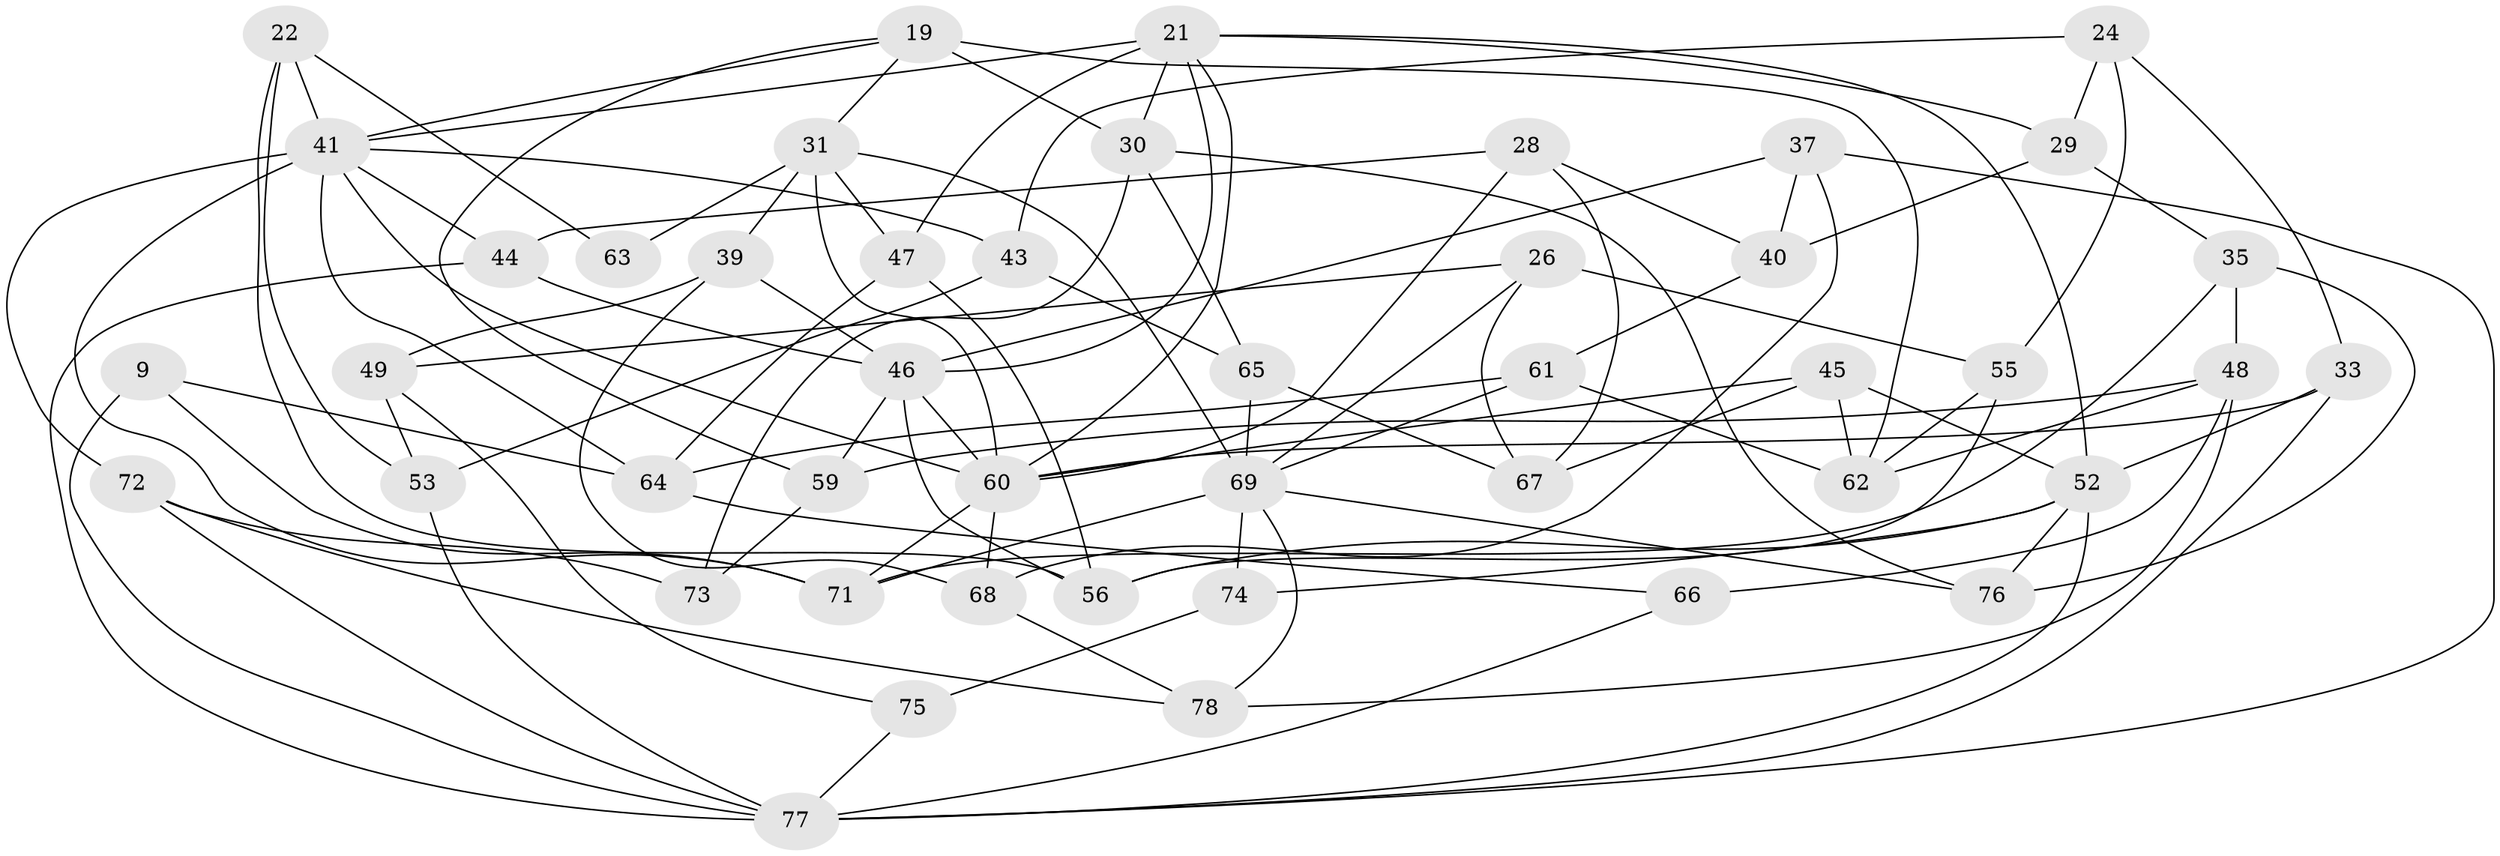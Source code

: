 // original degree distribution, {4: 1.0}
// Generated by graph-tools (version 1.1) at 2025/02/03/04/25 22:02:04]
// undirected, 46 vertices, 107 edges
graph export_dot {
graph [start="1"]
  node [color=gray90,style=filled];
  9;
  19 [super="+4"];
  21 [super="+12+15"];
  22;
  24;
  26;
  28;
  29;
  30 [super="+17"];
  31 [super="+11+23"];
  33;
  35;
  37;
  39;
  40;
  41 [super="+6+20+34"];
  43;
  44 [super="+38"];
  45;
  46 [super="+7+25"];
  47;
  48 [super="+16"];
  49;
  52 [super="+42"];
  53;
  55;
  56 [super="+32"];
  59;
  60 [super="+58"];
  61;
  62 [super="+27"];
  63;
  64 [super="+1"];
  65;
  66;
  67;
  68;
  69 [super="+54"];
  71 [super="+51"];
  72 [super="+57"];
  73;
  74 [super="+36"];
  75;
  76;
  77 [super="+2+18+70"];
  78;
  9 -- 64 [weight=2];
  9 -- 71;
  9 -- 77;
  19 -- 30;
  19 -- 59;
  19 -- 62 [weight=2];
  19 -- 31;
  19 -- 41;
  21 -- 47;
  21 -- 41;
  21 -- 60;
  21 -- 52;
  21 -- 46;
  21 -- 29;
  21 -- 30 [weight=2];
  22 -- 53;
  22 -- 63;
  22 -- 56;
  22 -- 41;
  24 -- 43;
  24 -- 33;
  24 -- 29;
  24 -- 55;
  26 -- 49;
  26 -- 55;
  26 -- 67;
  26 -- 69;
  28 -- 67;
  28 -- 40;
  28 -- 60;
  28 -- 44;
  29 -- 40;
  29 -- 35;
  30 -- 73;
  30 -- 65;
  30 -- 76;
  31 -- 60 [weight=2];
  31 -- 63 [weight=3];
  31 -- 47;
  31 -- 69 [weight=2];
  31 -- 39;
  33 -- 52;
  33 -- 77;
  33 -- 60;
  35 -- 71;
  35 -- 76;
  35 -- 48;
  37 -- 40;
  37 -- 68;
  37 -- 46;
  37 -- 77;
  39 -- 68;
  39 -- 49;
  39 -- 46;
  40 -- 61;
  41 -- 44 [weight=2];
  41 -- 64;
  41 -- 72 [weight=2];
  41 -- 71 [weight=2];
  41 -- 43;
  41 -- 60;
  43 -- 65;
  43 -- 53;
  44 -- 77 [weight=2];
  44 -- 46;
  45 -- 67;
  45 -- 52;
  45 -- 62;
  45 -- 60;
  46 -- 59;
  46 -- 56 [weight=2];
  46 -- 60;
  47 -- 64;
  47 -- 56;
  48 -- 59;
  48 -- 62;
  48 -- 66 [weight=2];
  48 -- 78;
  49 -- 75;
  49 -- 53;
  52 -- 74 [weight=2];
  52 -- 76;
  52 -- 56;
  52 -- 77;
  53 -- 77;
  55 -- 62;
  55 -- 56;
  59 -- 73;
  60 -- 68;
  60 -- 71;
  61 -- 64;
  61 -- 62;
  61 -- 69;
  64 -- 66;
  65 -- 67;
  65 -- 69;
  66 -- 77;
  68 -- 78;
  69 -- 71;
  69 -- 74 [weight=2];
  69 -- 76;
  69 -- 78;
  72 -- 78;
  72 -- 73 [weight=2];
  72 -- 77;
  74 -- 75 [weight=2];
  75 -- 77;
}
